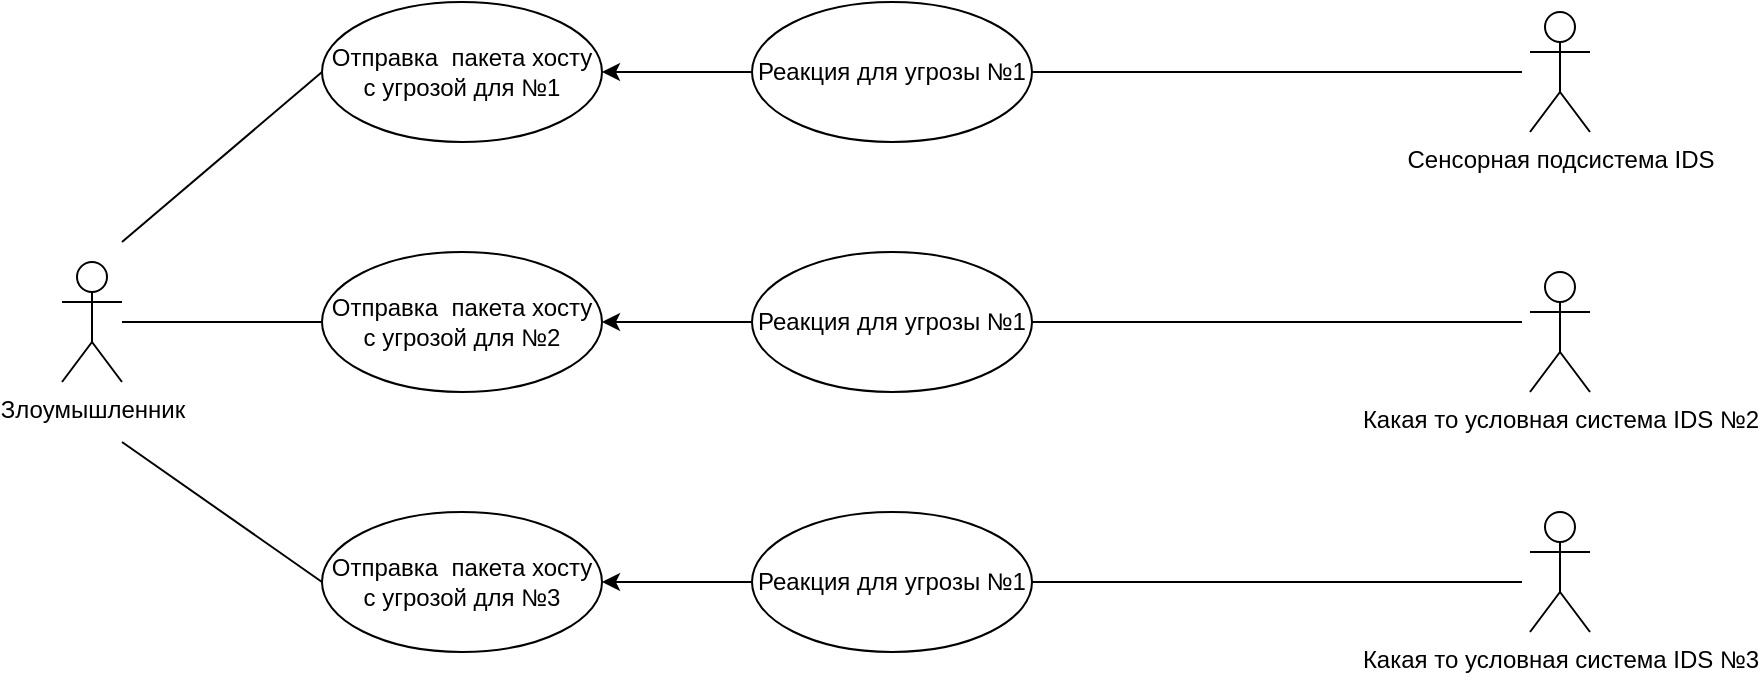 <mxfile version="15.8.3" type="device"><diagram id="gn_hwlqhvDmiH4QMgnTq" name="Page-1"><mxGraphModel dx="1422" dy="-464" grid="1" gridSize="10" guides="1" tooltips="1" connect="1" arrows="1" fold="1" page="1" pageScale="1" pageWidth="827" pageHeight="1169" math="0" shadow="0"><root><mxCell id="0"/><mxCell id="1" parent="0"/><mxCell id="6XwkwsGGfOjjyM-k9dlp-1" value="Злоумышленник" style="shape=umlActor;verticalLabelPosition=bottom;verticalAlign=top;html=1;" vertex="1" parent="1"><mxGeometry x="60" y="1910" width="30" height="60" as="geometry"/></mxCell><mxCell id="6XwkwsGGfOjjyM-k9dlp-2" value="Какая то условная система IDS №2" style="shape=umlActor;verticalLabelPosition=bottom;verticalAlign=top;html=1;" vertex="1" parent="1"><mxGeometry x="794" y="1915" width="30" height="60" as="geometry"/></mxCell><mxCell id="6XwkwsGGfOjjyM-k9dlp-3" value="Какая то условная система IDS №3" style="shape=umlActor;verticalLabelPosition=bottom;verticalAlign=top;html=1;" vertex="1" parent="1"><mxGeometry x="794" y="2035" width="30" height="60" as="geometry"/></mxCell><mxCell id="6XwkwsGGfOjjyM-k9dlp-4" style="edgeStyle=none;rounded=0;orthogonalLoop=1;jettySize=auto;html=1;exitX=0;exitY=0.5;exitDx=0;exitDy=0;startArrow=none;startFill=0;endArrow=none;endFill=0;" edge="1" parent="1" source="6XwkwsGGfOjjyM-k9dlp-5" target="6XwkwsGGfOjjyM-k9dlp-1"><mxGeometry relative="1" as="geometry"/></mxCell><mxCell id="6XwkwsGGfOjjyM-k9dlp-5" value="Отправка&amp;nbsp; пакета хосту&lt;br&gt;с угрозой для №2" style="ellipse;whiteSpace=wrap;html=1;" vertex="1" parent="1"><mxGeometry x="190" y="1905" width="140" height="70" as="geometry"/></mxCell><mxCell id="6XwkwsGGfOjjyM-k9dlp-6" value="Сенсорная подсистема IDS" style="shape=umlActor;verticalLabelPosition=bottom;verticalAlign=top;html=1;" vertex="1" parent="1"><mxGeometry x="794" y="1785" width="30" height="60" as="geometry"/></mxCell><mxCell id="6XwkwsGGfOjjyM-k9dlp-7" style="edgeStyle=none;rounded=0;orthogonalLoop=1;jettySize=auto;html=1;startArrow=none;startFill=0;endArrow=classic;endFill=1;" edge="1" parent="1" target="6XwkwsGGfOjjyM-k9dlp-5"><mxGeometry relative="1" as="geometry"><mxPoint x="405" y="1940" as="sourcePoint"/></mxGeometry></mxCell><mxCell id="6XwkwsGGfOjjyM-k9dlp-8" style="edgeStyle=none;rounded=0;orthogonalLoop=1;jettySize=auto;html=1;startArrow=none;startFill=0;endArrow=none;endFill=0;" edge="1" parent="1" source="6XwkwsGGfOjjyM-k9dlp-16"><mxGeometry relative="1" as="geometry"><mxPoint x="790" y="1815" as="targetPoint"/><mxPoint x="529.83" y="1918.242" as="sourcePoint"/></mxGeometry></mxCell><mxCell id="6XwkwsGGfOjjyM-k9dlp-9" style="edgeStyle=none;rounded=0;orthogonalLoop=1;jettySize=auto;html=1;startArrow=none;startFill=0;endArrow=none;endFill=0;" edge="1" parent="1"><mxGeometry relative="1" as="geometry"><mxPoint x="790" y="1940" as="targetPoint"/><mxPoint x="545" y="1940" as="sourcePoint"/></mxGeometry></mxCell><mxCell id="6XwkwsGGfOjjyM-k9dlp-10" style="edgeStyle=none;rounded=0;orthogonalLoop=1;jettySize=auto;html=1;startArrow=none;startFill=0;endArrow=none;endFill=0;" edge="1" parent="1" source="6XwkwsGGfOjjyM-k9dlp-19"><mxGeometry relative="1" as="geometry"><mxPoint x="790" y="2070" as="targetPoint"/><mxPoint x="528.986" y="1962.28" as="sourcePoint"/></mxGeometry></mxCell><mxCell id="6XwkwsGGfOjjyM-k9dlp-11" style="edgeStyle=none;rounded=0;orthogonalLoop=1;jettySize=auto;html=1;exitX=0;exitY=0.5;exitDx=0;exitDy=0;startArrow=none;startFill=0;endArrow=none;endFill=0;" edge="1" parent="1" source="6XwkwsGGfOjjyM-k9dlp-12"><mxGeometry relative="1" as="geometry"><mxPoint x="90" y="2000" as="targetPoint"/></mxGeometry></mxCell><mxCell id="6XwkwsGGfOjjyM-k9dlp-12" value="Отправка&amp;nbsp; пакета хосту&lt;br&gt;с угрозой для №3" style="ellipse;whiteSpace=wrap;html=1;" vertex="1" parent="1"><mxGeometry x="190" y="2035" width="140" height="70" as="geometry"/></mxCell><mxCell id="6XwkwsGGfOjjyM-k9dlp-13" style="edgeStyle=none;rounded=0;orthogonalLoop=1;jettySize=auto;html=1;exitX=0;exitY=0.5;exitDx=0;exitDy=0;startArrow=none;startFill=0;endArrow=none;endFill=0;" edge="1" parent="1" source="6XwkwsGGfOjjyM-k9dlp-14"><mxGeometry relative="1" as="geometry"><mxPoint x="90" y="1900" as="targetPoint"/></mxGeometry></mxCell><mxCell id="6XwkwsGGfOjjyM-k9dlp-14" value="Отправка&amp;nbsp; пакета хосту&lt;br&gt;с угрозой для №1" style="ellipse;whiteSpace=wrap;html=1;" vertex="1" parent="1"><mxGeometry x="190" y="1780" width="140" height="70" as="geometry"/></mxCell><mxCell id="6XwkwsGGfOjjyM-k9dlp-15" style="edgeStyle=none;rounded=0;orthogonalLoop=1;jettySize=auto;html=1;startArrow=none;startFill=0;endArrow=classic;endFill=1;" edge="1" parent="1" source="6XwkwsGGfOjjyM-k9dlp-16" target="6XwkwsGGfOjjyM-k9dlp-14"><mxGeometry relative="1" as="geometry"/></mxCell><mxCell id="6XwkwsGGfOjjyM-k9dlp-16" value="Реакция для угрозы №1" style="ellipse;whiteSpace=wrap;html=1;" vertex="1" parent="1"><mxGeometry x="405" y="1780" width="140" height="70" as="geometry"/></mxCell><mxCell id="6XwkwsGGfOjjyM-k9dlp-17" value="Реакция для угрозы №1" style="ellipse;whiteSpace=wrap;html=1;" vertex="1" parent="1"><mxGeometry x="405" y="1905" width="140" height="70" as="geometry"/></mxCell><mxCell id="6XwkwsGGfOjjyM-k9dlp-18" style="edgeStyle=none;rounded=0;orthogonalLoop=1;jettySize=auto;html=1;startArrow=none;startFill=0;endArrow=classic;endFill=1;" edge="1" parent="1" source="6XwkwsGGfOjjyM-k9dlp-19" target="6XwkwsGGfOjjyM-k9dlp-12"><mxGeometry relative="1" as="geometry"/></mxCell><mxCell id="6XwkwsGGfOjjyM-k9dlp-19" value="Реакция для угрозы №1" style="ellipse;whiteSpace=wrap;html=1;" vertex="1" parent="1"><mxGeometry x="405" y="2035" width="140" height="70" as="geometry"/></mxCell></root></mxGraphModel></diagram></mxfile>